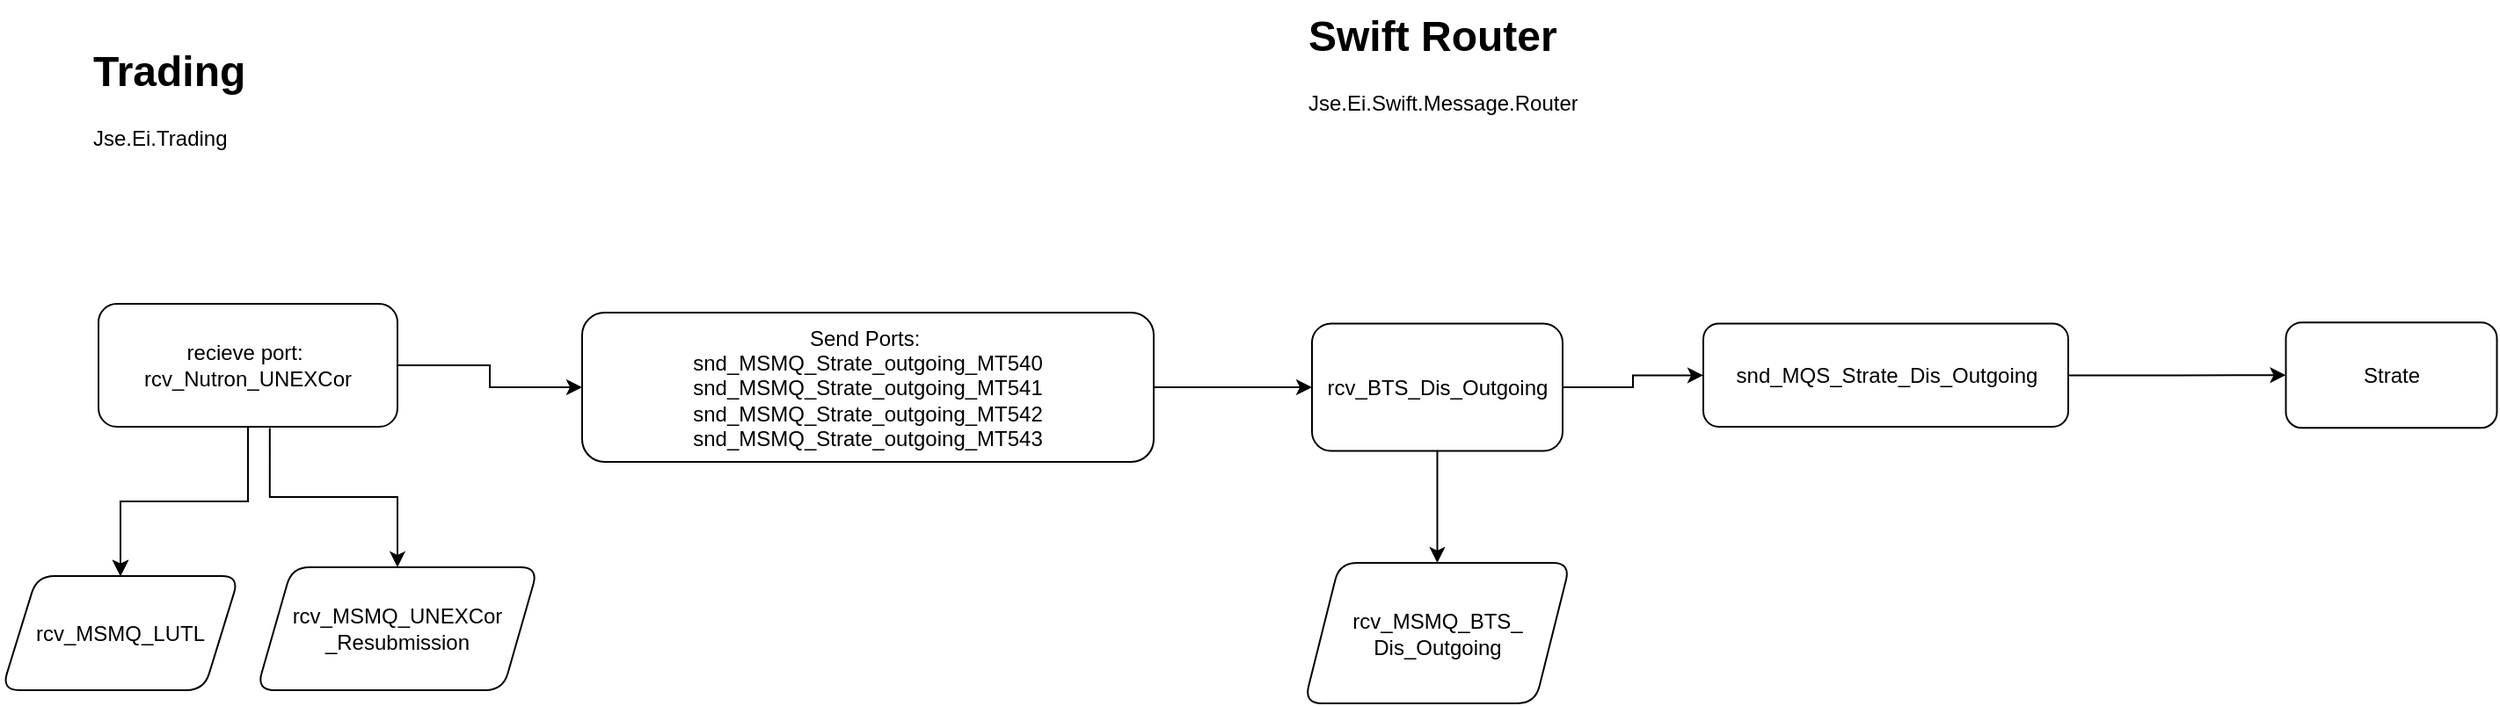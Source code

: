 <mxfile version="24.7.10" pages="3">
  <diagram name="STT-Strate" id="1pZSXHmKr5Nfc_n-IK5t">
    <mxGraphModel dx="794" dy="532" grid="1" gridSize="10" guides="1" tooltips="1" connect="1" arrows="1" fold="1" page="1" pageScale="1" pageWidth="850" pageHeight="1100" math="0" shadow="0">
      <root>
        <mxCell id="0" />
        <mxCell id="1" parent="0" />
        <mxCell id="95a7sz2U-xMyoS_5AW7V-4" value="" style="edgeStyle=orthogonalEdgeStyle;rounded=0;orthogonalLoop=1;jettySize=auto;html=1;" edge="1" parent="1" source="95a7sz2U-xMyoS_5AW7V-1" target="95a7sz2U-xMyoS_5AW7V-3">
          <mxGeometry relative="1" as="geometry" />
        </mxCell>
        <mxCell id="95a7sz2U-xMyoS_5AW7V-5" value="" style="edgeStyle=orthogonalEdgeStyle;rounded=0;orthogonalLoop=1;jettySize=auto;html=1;" edge="1" parent="1" source="95a7sz2U-xMyoS_5AW7V-1" target="95a7sz2U-xMyoS_5AW7V-3">
          <mxGeometry relative="1" as="geometry" />
        </mxCell>
        <mxCell id="95a7sz2U-xMyoS_5AW7V-7" value="" style="edgeStyle=orthogonalEdgeStyle;rounded=0;orthogonalLoop=1;jettySize=auto;html=1;" edge="1" parent="1" source="95a7sz2U-xMyoS_5AW7V-1" target="95a7sz2U-xMyoS_5AW7V-3">
          <mxGeometry relative="1" as="geometry" />
        </mxCell>
        <mxCell id="95a7sz2U-xMyoS_5AW7V-10" value="" style="edgeStyle=orthogonalEdgeStyle;rounded=0;orthogonalLoop=1;jettySize=auto;html=1;" edge="1" parent="1" source="95a7sz2U-xMyoS_5AW7V-1" target="95a7sz2U-xMyoS_5AW7V-9">
          <mxGeometry relative="1" as="geometry" />
        </mxCell>
        <mxCell id="95a7sz2U-xMyoS_5AW7V-1" value="recieve port:&amp;nbsp;&lt;div&gt;rcv_Nutron_UNEXCor&lt;br&gt;&lt;/div&gt;" style="rounded=1;whiteSpace=wrap;html=1;" vertex="1" parent="1">
          <mxGeometry x="90" y="223" width="170" height="70" as="geometry" />
        </mxCell>
        <mxCell id="95a7sz2U-xMyoS_5AW7V-3" value="rcv_MSMQ_LUTL" style="shape=parallelogram;perimeter=parallelogramPerimeter;whiteSpace=wrap;html=1;fixedSize=1;rounded=1;" vertex="1" parent="1">
          <mxGeometry x="35" y="378" width="135" height="65" as="geometry" />
        </mxCell>
        <mxCell id="95a7sz2U-xMyoS_5AW7V-6" value="rcv_MSMQ_UNEXCor&lt;div&gt;_Resubmission&lt;/div&gt;" style="shape=parallelogram;perimeter=parallelogramPerimeter;whiteSpace=wrap;html=1;fixedSize=1;rounded=1;" vertex="1" parent="1">
          <mxGeometry x="180" y="373" width="160" height="70" as="geometry" />
        </mxCell>
        <mxCell id="95a7sz2U-xMyoS_5AW7V-8" value="" style="edgeStyle=orthogonalEdgeStyle;rounded=0;orthogonalLoop=1;jettySize=auto;html=1;exitX=0.573;exitY=1.01;exitDx=0;exitDy=0;exitPerimeter=0;" edge="1" parent="1" source="95a7sz2U-xMyoS_5AW7V-1" target="95a7sz2U-xMyoS_5AW7V-6">
          <mxGeometry relative="1" as="geometry">
            <mxPoint x="105" y="303" as="sourcePoint" />
            <mxPoint x="113" y="388" as="targetPoint" />
          </mxGeometry>
        </mxCell>
        <mxCell id="95a7sz2U-xMyoS_5AW7V-12" value="" style="edgeStyle=orthogonalEdgeStyle;rounded=0;orthogonalLoop=1;jettySize=auto;html=1;" edge="1" parent="1" source="95a7sz2U-xMyoS_5AW7V-9" target="95a7sz2U-xMyoS_5AW7V-11">
          <mxGeometry relative="1" as="geometry" />
        </mxCell>
        <mxCell id="95a7sz2U-xMyoS_5AW7V-9" value="Send Ports:&amp;nbsp;&lt;div&gt;snd_MSMQ_Strate_outgoing_MT540&lt;br&gt;&lt;/div&gt;&lt;div&gt;snd_MSMQ_Strate_outgoing_MT541&lt;br&gt;&lt;/div&gt;&lt;div&gt;snd_MSMQ_Strate_outgoing_MT542&lt;br&gt;&lt;/div&gt;&lt;div&gt;snd_MSMQ_Strate_outgoing_MT543&lt;br&gt;&lt;/div&gt;" style="whiteSpace=wrap;html=1;rounded=1;" vertex="1" parent="1">
          <mxGeometry x="365" y="228" width="325" height="85" as="geometry" />
        </mxCell>
        <mxCell id="95a7sz2U-xMyoS_5AW7V-14" value="" style="edgeStyle=orthogonalEdgeStyle;rounded=0;orthogonalLoop=1;jettySize=auto;html=1;" edge="1" parent="1" source="95a7sz2U-xMyoS_5AW7V-11" target="95a7sz2U-xMyoS_5AW7V-13">
          <mxGeometry relative="1" as="geometry" />
        </mxCell>
        <mxCell id="95a7sz2U-xMyoS_5AW7V-16" value="" style="edgeStyle=orthogonalEdgeStyle;rounded=0;orthogonalLoop=1;jettySize=auto;html=1;" edge="1" parent="1" source="95a7sz2U-xMyoS_5AW7V-11" target="95a7sz2U-xMyoS_5AW7V-15">
          <mxGeometry relative="1" as="geometry" />
        </mxCell>
        <mxCell id="95a7sz2U-xMyoS_5AW7V-11" value="rcv_BTS_Dis_Outgoing" style="whiteSpace=wrap;html=1;rounded=1;" vertex="1" parent="1">
          <mxGeometry x="780" y="234.25" width="142.5" height="72.5" as="geometry" />
        </mxCell>
        <mxCell id="95a7sz2U-xMyoS_5AW7V-13" value="rcv_MSMQ_BTS_&lt;div&gt;Dis_Outgoing&lt;/div&gt;" style="shape=parallelogram;perimeter=parallelogramPerimeter;whiteSpace=wrap;html=1;fixedSize=1;rounded=1;" vertex="1" parent="1">
          <mxGeometry x="775.63" y="370.5" width="151.25" height="80" as="geometry" />
        </mxCell>
        <mxCell id="95a7sz2U-xMyoS_5AW7V-18" value="" style="edgeStyle=orthogonalEdgeStyle;rounded=0;orthogonalLoop=1;jettySize=auto;html=1;" edge="1" parent="1" source="95a7sz2U-xMyoS_5AW7V-15" target="95a7sz2U-xMyoS_5AW7V-17">
          <mxGeometry relative="1" as="geometry" />
        </mxCell>
        <mxCell id="95a7sz2U-xMyoS_5AW7V-15" value="snd_MQS_Strate_Dis_Outgoing" style="whiteSpace=wrap;html=1;rounded=1;" vertex="1" parent="1">
          <mxGeometry x="1002.5" y="234.25" width="207.5" height="58.75" as="geometry" />
        </mxCell>
        <mxCell id="95a7sz2U-xMyoS_5AW7V-17" value="Strate" style="whiteSpace=wrap;html=1;rounded=1;" vertex="1" parent="1">
          <mxGeometry x="1333.75" y="233.625" width="120" height="60" as="geometry" />
        </mxCell>
        <mxCell id="1W7Kxp-ELPP8YgR5Uv8y-1" value="&lt;h1 style=&quot;margin-top: 0px;&quot;&gt;Trading&lt;/h1&gt;&lt;div&gt;Jse.Ei.Trading&lt;/div&gt;" style="text;html=1;whiteSpace=wrap;overflow=hidden;rounded=0;" vertex="1" parent="1">
          <mxGeometry x="85" y="70" width="180" height="120" as="geometry" />
        </mxCell>
        <mxCell id="1W7Kxp-ELPP8YgR5Uv8y-2" value="&lt;h1 style=&quot;margin-top: 0px;&quot;&gt;Swift Router&lt;/h1&gt;&lt;div&gt;Jse.Ei.Swift.Message.Router&lt;/div&gt;" style="text;html=1;whiteSpace=wrap;overflow=hidden;rounded=0;" vertex="1" parent="1">
          <mxGeometry x="775.63" y="50" width="180" height="120" as="geometry" />
        </mxCell>
      </root>
    </mxGraphModel>
  </diagram>
  <diagram name="TB50STT-Strate" id="__VAzuE2t10ps9rOwlCE">
    <mxGraphModel dx="1644" dy="532" grid="1" gridSize="10" guides="1" tooltips="1" connect="1" arrows="1" fold="1" page="1" pageScale="1" pageWidth="850" pageHeight="1100" math="0" shadow="0">
      <root>
        <mxCell id="_-fX01hXdcViUure15bf-0" />
        <mxCell id="_-fX01hXdcViUure15bf-1" parent="_-fX01hXdcViUure15bf-0" />
        <mxCell id="_-fX01hXdcViUure15bf-2" value="" style="edgeStyle=orthogonalEdgeStyle;rounded=0;orthogonalLoop=1;jettySize=auto;html=1;" edge="1" parent="_-fX01hXdcViUure15bf-1" source="_-fX01hXdcViUure15bf-6" target="_-fX01hXdcViUure15bf-7">
          <mxGeometry relative="1" as="geometry" />
        </mxCell>
        <mxCell id="_-fX01hXdcViUure15bf-3" value="" style="edgeStyle=orthogonalEdgeStyle;rounded=0;orthogonalLoop=1;jettySize=auto;html=1;" edge="1" parent="_-fX01hXdcViUure15bf-1" source="_-fX01hXdcViUure15bf-6" target="_-fX01hXdcViUure15bf-7">
          <mxGeometry relative="1" as="geometry" />
        </mxCell>
        <mxCell id="_-fX01hXdcViUure15bf-4" value="" style="edgeStyle=orthogonalEdgeStyle;rounded=0;orthogonalLoop=1;jettySize=auto;html=1;" edge="1" parent="_-fX01hXdcViUure15bf-1" source="_-fX01hXdcViUure15bf-6" target="_-fX01hXdcViUure15bf-7">
          <mxGeometry relative="1" as="geometry" />
        </mxCell>
        <mxCell id="w1QG5rj2yX-WtgNow1gO-1" value="" style="edgeStyle=orthogonalEdgeStyle;rounded=0;orthogonalLoop=1;jettySize=auto;html=1;" edge="1" parent="_-fX01hXdcViUure15bf-1" source="_-fX01hXdcViUure15bf-6" target="w1QG5rj2yX-WtgNow1gO-0">
          <mxGeometry relative="1" as="geometry" />
        </mxCell>
        <mxCell id="_-fX01hXdcViUure15bf-6" value="recieve port:&amp;nbsp;&lt;div&gt;rcv_Nutron_UNEXCor&lt;br&gt;&lt;/div&gt;" style="rounded=1;whiteSpace=wrap;html=1;" vertex="1" parent="_-fX01hXdcViUure15bf-1">
          <mxGeometry x="-420" y="204" width="170" height="70" as="geometry" />
        </mxCell>
        <mxCell id="_-fX01hXdcViUure15bf-7" value="rcv_MSMQ_LUTL" style="shape=parallelogram;perimeter=parallelogramPerimeter;whiteSpace=wrap;html=1;fixedSize=1;rounded=1;" vertex="1" parent="_-fX01hXdcViUure15bf-1">
          <mxGeometry x="-475" y="359" width="135" height="65" as="geometry" />
        </mxCell>
        <mxCell id="_-fX01hXdcViUure15bf-8" value="rcv_MSMQ_UNEXCor&lt;div&gt;_Resubmission&lt;/div&gt;" style="shape=parallelogram;perimeter=parallelogramPerimeter;whiteSpace=wrap;html=1;fixedSize=1;rounded=1;" vertex="1" parent="_-fX01hXdcViUure15bf-1">
          <mxGeometry x="-330" y="354" width="160" height="70" as="geometry" />
        </mxCell>
        <mxCell id="_-fX01hXdcViUure15bf-9" value="" style="edgeStyle=orthogonalEdgeStyle;rounded=0;orthogonalLoop=1;jettySize=auto;html=1;exitX=0.573;exitY=1.01;exitDx=0;exitDy=0;exitPerimeter=0;" edge="1" parent="_-fX01hXdcViUure15bf-1" source="_-fX01hXdcViUure15bf-6" target="_-fX01hXdcViUure15bf-8">
          <mxGeometry relative="1" as="geometry">
            <mxPoint x="-405" y="284" as="sourcePoint" />
            <mxPoint x="-397" y="369" as="targetPoint" />
          </mxGeometry>
        </mxCell>
        <mxCell id="_-fX01hXdcViUure15bf-10" value="" style="edgeStyle=orthogonalEdgeStyle;rounded=0;orthogonalLoop=1;jettySize=auto;html=1;" edge="1" parent="_-fX01hXdcViUure15bf-1" source="_-fX01hXdcViUure15bf-11" target="_-fX01hXdcViUure15bf-14">
          <mxGeometry relative="1" as="geometry" />
        </mxCell>
        <mxCell id="_-fX01hXdcViUure15bf-11" value="Send Ports:&amp;nbsp;&lt;div&gt;snd_MSMQ_Strate_outgoing_MT540&lt;br&gt;&lt;/div&gt;&lt;div&gt;snd_MSMQ_Strate_outgoing_MT541&lt;br&gt;&lt;/div&gt;&lt;div&gt;snd_MSMQ_Strate_outgoing_MT542&lt;br&gt;&lt;/div&gt;&lt;div&gt;snd_MSMQ_Strate_outgoing_MT543&lt;br&gt;&lt;/div&gt;" style="whiteSpace=wrap;html=1;rounded=1;" vertex="1" parent="_-fX01hXdcViUure15bf-1">
          <mxGeometry x="365" y="196.5" width="325" height="85" as="geometry" />
        </mxCell>
        <mxCell id="_-fX01hXdcViUure15bf-12" value="" style="edgeStyle=orthogonalEdgeStyle;rounded=0;orthogonalLoop=1;jettySize=auto;html=1;" edge="1" parent="_-fX01hXdcViUure15bf-1" source="_-fX01hXdcViUure15bf-14" target="_-fX01hXdcViUure15bf-15">
          <mxGeometry relative="1" as="geometry" />
        </mxCell>
        <mxCell id="_-fX01hXdcViUure15bf-13" value="" style="edgeStyle=orthogonalEdgeStyle;rounded=0;orthogonalLoop=1;jettySize=auto;html=1;" edge="1" parent="_-fX01hXdcViUure15bf-1" source="_-fX01hXdcViUure15bf-14" target="_-fX01hXdcViUure15bf-17">
          <mxGeometry relative="1" as="geometry" />
        </mxCell>
        <mxCell id="_-fX01hXdcViUure15bf-14" value="rcv_BTS_Dis_Outgoing" style="whiteSpace=wrap;html=1;rounded=1;" vertex="1" parent="_-fX01hXdcViUure15bf-1">
          <mxGeometry x="780" y="234.25" width="142.5" height="72.5" as="geometry" />
        </mxCell>
        <mxCell id="_-fX01hXdcViUure15bf-15" value="rcv_MSMQ_BTS_&lt;div&gt;Dis_Outgoing&lt;/div&gt;" style="shape=parallelogram;perimeter=parallelogramPerimeter;whiteSpace=wrap;html=1;fixedSize=1;rounded=1;" vertex="1" parent="_-fX01hXdcViUure15bf-1">
          <mxGeometry x="775.63" y="370.5" width="151.25" height="80" as="geometry" />
        </mxCell>
        <mxCell id="_-fX01hXdcViUure15bf-16" value="" style="edgeStyle=orthogonalEdgeStyle;rounded=0;orthogonalLoop=1;jettySize=auto;html=1;" edge="1" parent="_-fX01hXdcViUure15bf-1" source="_-fX01hXdcViUure15bf-17" target="_-fX01hXdcViUure15bf-18">
          <mxGeometry relative="1" as="geometry" />
        </mxCell>
        <mxCell id="_-fX01hXdcViUure15bf-17" value="snd_MQS_Strate_Dis_Outgoing" style="whiteSpace=wrap;html=1;rounded=1;" vertex="1" parent="_-fX01hXdcViUure15bf-1">
          <mxGeometry x="1002.5" y="234.25" width="207.5" height="58.75" as="geometry" />
        </mxCell>
        <mxCell id="_-fX01hXdcViUure15bf-18" value="Strate" style="whiteSpace=wrap;html=1;rounded=1;" vertex="1" parent="_-fX01hXdcViUure15bf-1">
          <mxGeometry x="1333.75" y="233.625" width="120" height="60" as="geometry" />
        </mxCell>
        <mxCell id="_-fX01hXdcViUure15bf-20" value="&lt;h1 style=&quot;margin-top: 0px;&quot;&gt;Swift Router&lt;/h1&gt;&lt;div&gt;Jse.Ei.Swift.Message.Router&lt;/div&gt;" style="text;html=1;whiteSpace=wrap;overflow=hidden;rounded=0;" vertex="1" parent="_-fX01hXdcViUure15bf-1">
          <mxGeometry x="775.63" y="50" width="180" height="120" as="geometry" />
        </mxCell>
        <mxCell id="w1QG5rj2yX-WtgNow1gO-0" value="send:&amp;nbsp;&lt;div&gt;TB50_ToTB75&lt;/div&gt;" style="whiteSpace=wrap;html=1;rounded=1;" vertex="1" parent="_-fX01hXdcViUure15bf-1">
          <mxGeometry x="-184" y="208" width="161" height="62" as="geometry" />
        </mxCell>
        <mxCell id="w1QG5rj2yX-WtgNow1gO-2" value="&lt;h1 style=&quot;margin-top: 0px;&quot;&gt;TB50 Trading&lt;/h1&gt;&lt;div&gt;Jse.Ei.Trading&lt;/div&gt;" style="text;html=1;whiteSpace=wrap;overflow=hidden;rounded=0;" vertex="1" parent="_-fX01hXdcViUure15bf-1">
          <mxGeometry x="-340" y="50" width="180" height="120" as="geometry" />
        </mxCell>
        <mxCell id="w1QG5rj2yX-WtgNow1gO-3" value="" style="edgeStyle=orthogonalEdgeStyle;rounded=0;orthogonalLoop=1;jettySize=auto;html=1;" edge="1" parent="_-fX01hXdcViUure15bf-1" source="w1QG5rj2yX-WtgNow1gO-4" target="w1QG5rj2yX-WtgNow1gO-5">
          <mxGeometry relative="1" as="geometry" />
        </mxCell>
        <mxCell id="w1QG5rj2yX-WtgNow1gO-10" value="" style="edgeStyle=orthogonalEdgeStyle;rounded=0;orthogonalLoop=1;jettySize=auto;html=1;" edge="1" parent="_-fX01hXdcViUure15bf-1" source="w1QG5rj2yX-WtgNow1gO-4" target="w1QG5rj2yX-WtgNow1gO-0">
          <mxGeometry relative="1" as="geometry" />
        </mxCell>
        <mxCell id="w1QG5rj2yX-WtgNow1gO-13" value="" style="edgeStyle=orthogonalEdgeStyle;rounded=0;orthogonalLoop=1;jettySize=auto;html=1;entryX=0.003;entryY=0.339;entryDx=0;entryDy=0;entryPerimeter=0;" edge="1" parent="_-fX01hXdcViUure15bf-1" source="w1QG5rj2yX-WtgNow1gO-4" target="_-fX01hXdcViUure15bf-11">
          <mxGeometry relative="1" as="geometry">
            <mxPoint x="305" y="225" as="targetPoint" />
          </mxGeometry>
        </mxCell>
        <mxCell id="w1QG5rj2yX-WtgNow1gO-4" value="recieve port:&amp;nbsp;&lt;div&gt;rcv_Nutron_UNEXCor_TB50&lt;br&gt;&lt;/div&gt;" style="rounded=1;whiteSpace=wrap;html=1;" vertex="1" parent="_-fX01hXdcViUure15bf-1">
          <mxGeometry x="55" y="190" width="170" height="70" as="geometry" />
        </mxCell>
        <mxCell id="w1QG5rj2yX-WtgNow1gO-5" value="rcv_MSMQ_LUTL_TB50" style="shape=parallelogram;perimeter=parallelogramPerimeter;whiteSpace=wrap;html=1;fixedSize=1;rounded=1;" vertex="1" parent="_-fX01hXdcViUure15bf-1">
          <mxGeometry x="-40" y="345" width="175" height="65" as="geometry" />
        </mxCell>
        <mxCell id="w1QG5rj2yX-WtgNow1gO-6" value="rcv_MSMQ_UNEXCor&lt;div&gt;_Resubmission_TB50&lt;/div&gt;" style="shape=parallelogram;perimeter=parallelogramPerimeter;whiteSpace=wrap;html=1;fixedSize=1;rounded=1;" vertex="1" parent="_-fX01hXdcViUure15bf-1">
          <mxGeometry x="145" y="340" width="160" height="70" as="geometry" />
        </mxCell>
        <mxCell id="w1QG5rj2yX-WtgNow1gO-7" value="" style="edgeStyle=orthogonalEdgeStyle;rounded=0;orthogonalLoop=1;jettySize=auto;html=1;exitX=0.573;exitY=1.01;exitDx=0;exitDy=0;exitPerimeter=0;" edge="1" parent="_-fX01hXdcViUure15bf-1" source="w1QG5rj2yX-WtgNow1gO-4" target="w1QG5rj2yX-WtgNow1gO-6">
          <mxGeometry relative="1" as="geometry">
            <mxPoint x="70" y="270" as="sourcePoint" />
            <mxPoint x="78" y="355" as="targetPoint" />
          </mxGeometry>
        </mxCell>
        <mxCell id="w1QG5rj2yX-WtgNow1gO-11" value="&lt;h1 style=&quot;margin-top: 0px;&quot;&gt;TB75 Trading&lt;/h1&gt;&lt;div&gt;Jse.Ei.Trading&lt;/div&gt;" style="text;html=1;whiteSpace=wrap;overflow=hidden;rounded=0;" vertex="1" parent="_-fX01hXdcViUure15bf-1">
          <mxGeometry x="40" y="40" width="180" height="120" as="geometry" />
        </mxCell>
      </root>
    </mxGraphModel>
  </diagram>
  <diagram id="T9dFPwZRJtBj6tpxaHCb" name="Page-2">
    <mxGraphModel dx="794" dy="532" grid="1" gridSize="10" guides="1" tooltips="1" connect="1" arrows="1" fold="1" page="1" pageScale="1" pageWidth="850" pageHeight="1100" math="0" shadow="0">
      <root>
        <mxCell id="0" />
        <mxCell id="1" parent="0" />
        <mxCell id="svesNTuI8DquraHskqe9-3" value="" style="edgeStyle=orthogonalEdgeStyle;rounded=0;orthogonalLoop=1;jettySize=auto;html=1;" edge="1" parent="1" source="svesNTuI8DquraHskqe9-1" target="svesNTuI8DquraHskqe9-2">
          <mxGeometry relative="1" as="geometry" />
        </mxCell>
        <mxCell id="svesNTuI8DquraHskqe9-1" value="Strate" style="rounded=1;whiteSpace=wrap;html=1;" vertex="1" parent="1">
          <mxGeometry x="7" y="201" width="120" height="60" as="geometry" />
        </mxCell>
        <mxCell id="svesNTuI8DquraHskqe9-5" value="" style="edgeStyle=orthogonalEdgeStyle;rounded=0;orthogonalLoop=1;jettySize=auto;html=1;" edge="1" parent="1" source="svesNTuI8DquraHskqe9-2" target="svesNTuI8DquraHskqe9-4">
          <mxGeometry relative="1" as="geometry" />
        </mxCell>
        <mxCell id="svesNTuI8DquraHskqe9-7" value="" style="edgeStyle=orthogonalEdgeStyle;rounded=0;orthogonalLoop=1;jettySize=auto;html=1;" edge="1" parent="1" source="svesNTuI8DquraHskqe9-2" target="svesNTuI8DquraHskqe9-6">
          <mxGeometry relative="1" as="geometry" />
        </mxCell>
        <mxCell id="svesNTuI8DquraHskqe9-2" value="rcv_Strate_Dis_&lt;span style=&quot;background-color: initial;&quot;&gt;Incoming&lt;/span&gt;" style="whiteSpace=wrap;html=1;rounded=1;" vertex="1" parent="1">
          <mxGeometry x="207" y="201" width="150" height="50" as="geometry" />
        </mxCell>
        <mxCell id="svesNTuI8DquraHskqe9-4" value="rcv_MQS_Strate_Dis_Incoming" style="whiteSpace=wrap;html=1;rounded=1;" vertex="1" parent="1">
          <mxGeometry x="192" y="341" width="180" height="60" as="geometry" />
        </mxCell>
        <mxCell id="svesNTuI8DquraHskqe9-10" value="" style="edgeStyle=orthogonalEdgeStyle;rounded=0;orthogonalLoop=1;jettySize=auto;html=1;" edge="1" parent="1" source="svesNTuI8DquraHskqe9-6" target="svesNTuI8DquraHskqe9-9">
          <mxGeometry relative="1" as="geometry" />
        </mxCell>
        <mxCell id="svesNTuI8DquraHskqe9-6" value="snd_MSMQ_BTS_Dis_Incoming" style="whiteSpace=wrap;html=1;rounded=1;" vertex="1" parent="1">
          <mxGeometry x="446" y="198" width="195" height="55" as="geometry" />
        </mxCell>
        <mxCell id="svesNTuI8DquraHskqe9-8" value="SWIFT_DIS_INCOMING" style="text;html=1;align=center;verticalAlign=middle;whiteSpace=wrap;rounded=0;" vertex="1" parent="1">
          <mxGeometry x="467" y="291" width="133" height="30" as="geometry" />
        </mxCell>
        <mxCell id="svesNTuI8DquraHskqe9-12" value="" style="edgeStyle=orthogonalEdgeStyle;rounded=0;orthogonalLoop=1;jettySize=auto;html=1;" edge="1" parent="1" source="svesNTuI8DquraHskqe9-9" target="svesNTuI8DquraHskqe9-11">
          <mxGeometry relative="1" as="geometry" />
        </mxCell>
        <mxCell id="svesNTuI8DquraHskqe9-14" value="" style="edgeStyle=orthogonalEdgeStyle;rounded=0;orthogonalLoop=1;jettySize=auto;html=1;" edge="1" parent="1" source="svesNTuI8DquraHskqe9-9" target="svesNTuI8DquraHskqe9-13">
          <mxGeometry relative="1" as="geometry" />
        </mxCell>
        <mxCell id="svesNTuI8DquraHskqe9-9" value="rcv_Strate_DIS_SWIFT" style="whiteSpace=wrap;html=1;rounded=1;" vertex="1" parent="1">
          <mxGeometry x="721" y="198" width="195" height="55" as="geometry" />
        </mxCell>
        <mxCell id="svesNTuI8DquraHskqe9-11" value="rcv_MSMQ_Strate_Incoming_MT548" style="shape=parallelogram;perimeter=parallelogramPerimeter;whiteSpace=wrap;html=1;fixedSize=1;rounded=1;" vertex="1" parent="1">
          <mxGeometry x="702" y="330.5" width="231.5" height="60.5" as="geometry" />
        </mxCell>
        <mxCell id="svesNTuI8DquraHskqe9-13" value="snd_MSMQ_STT_LUC3AndLUC8" style="whiteSpace=wrap;html=1;rounded=1;" vertex="1" parent="1">
          <mxGeometry x="996" y="198" width="195" height="55" as="geometry" />
        </mxCell>
        <mxCell id="svesNTuI8DquraHskqe9-15" value="STT_IN" style="text;html=1;align=center;verticalAlign=middle;whiteSpace=wrap;rounded=0;" vertex="1" parent="1">
          <mxGeometry x="1087" y="311" width="60" height="30" as="geometry" />
        </mxCell>
        <mxCell id="svesNTuI8DquraHskqe9-17" value="&lt;h1 style=&quot;margin-top: 0px;&quot;&gt;SwiftRouter&lt;/h1&gt;&lt;div&gt;Jse.Ei.Swift.Message.Router&lt;/div&gt;" style="text;html=1;whiteSpace=wrap;overflow=hidden;rounded=0;" vertex="1" parent="1">
          <mxGeometry x="120" y="20" width="180" height="120" as="geometry" />
        </mxCell>
        <mxCell id="svesNTuI8DquraHskqe9-18" value="&lt;h1 style=&quot;margin-top: 0px;&quot;&gt;Trading&lt;/h1&gt;&lt;div&gt;Jse.Ei.Trading&lt;/div&gt;" style="text;html=1;whiteSpace=wrap;overflow=hidden;rounded=0;" vertex="1" parent="1">
          <mxGeometry x="580" y="20" width="180" height="120" as="geometry" />
        </mxCell>
      </root>
    </mxGraphModel>
  </diagram>
</mxfile>

